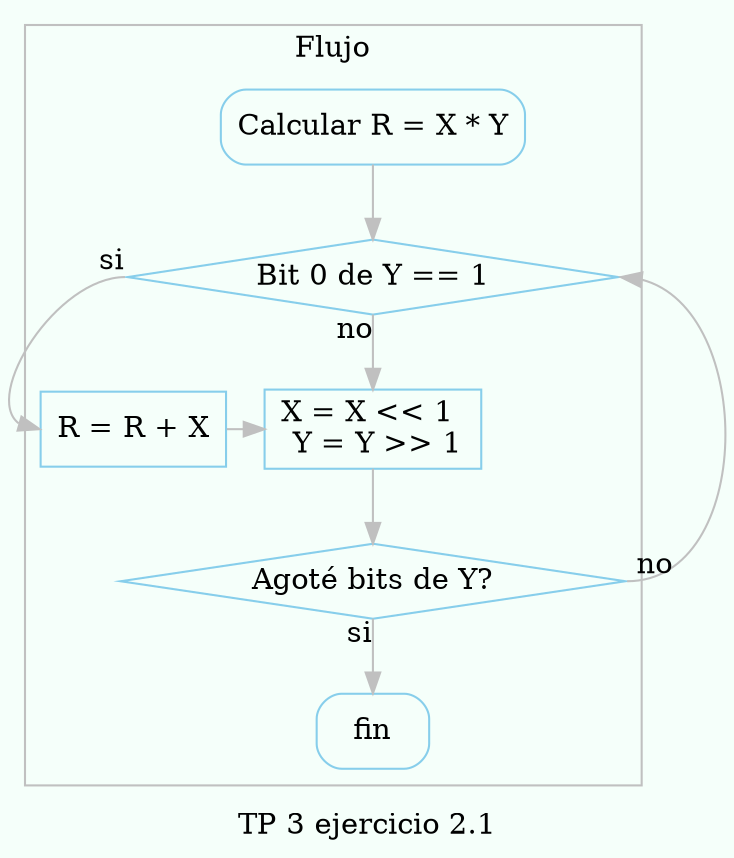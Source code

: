 digraph {
    labelloc = bc;
    color   = "gray";
    bgcolor = "mintcream";
    node [color="skyblue"];
    edge [color="gray"];

    subgraph cluster_flujo {
        label = "Flujo";
        labelloc = tc;

        fin[shape="box", style=rounded];

        inicio[
            shape="box",
            style=rounded,
            label="Calcular R = X * Y"
        ]

        bit_0_y_set[
            shape="diamond",
            label="Bit 0 de Y == 1",
        ]

        suma[
            shape="box",
            label="R = R + X",
        ]

        rota[
            shape="box",
            label="X = X << 1 \n Y = Y >> 1",
        ]

        fin_rota[
            shape="diamond",
            label="Agoté bits de Y?",
        ]


        inicio:s -> bit_0_y_set:n[weight=10];
        bit_0_y_set:w -> suma:w[taillabel=" si"];
        bit_0_y_set:s -> rota:n[taillabel=" no", weight=100];
        suma -> rota;
        {rank=same; rota ; suma};
        //{rank=same; bit_0_y_set ; suma};
        rota:s -> fin_rota:n[weight=1000];

        fin_rota:e -> bit_0_y_set:e[taillabel=" no", constraint=false];
        fin_rota:s -> fin[taillabel=" si", weight=100];

    }

    label="TP 3 ejercicio 2.1";
}
